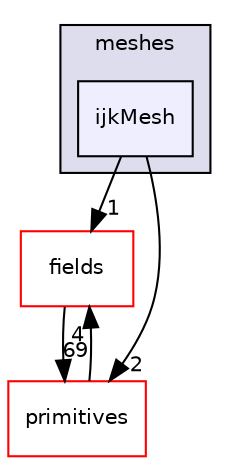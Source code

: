 digraph "src/OpenFOAM/meshes/ijkMesh" {
  bgcolor=transparent;
  compound=true
  node [ fontsize="10", fontname="Helvetica"];
  edge [ labelfontsize="10", labelfontname="Helvetica"];
  subgraph clusterdir_aa2423979fb45fc41c393a5db370ab21 {
    graph [ bgcolor="#ddddee", pencolor="black", label="meshes" fontname="Helvetica", fontsize="10", URL="dir_aa2423979fb45fc41c393a5db370ab21.html"]
  dir_6ab88eefa8b03dfe485fcb6c624a3ffe [shape=box, label="ijkMesh", style="filled", fillcolor="#eeeeff", pencolor="black", URL="dir_6ab88eefa8b03dfe485fcb6c624a3ffe.html"];
  }
  dir_962442b8f989d5529fab5e0f0e4ffb74 [shape=box label="fields" color="red" URL="dir_962442b8f989d5529fab5e0f0e4ffb74.html"];
  dir_3e50f45338116b169052b428016851aa [shape=box label="primitives" color="red" URL="dir_3e50f45338116b169052b428016851aa.html"];
  dir_962442b8f989d5529fab5e0f0e4ffb74->dir_3e50f45338116b169052b428016851aa [headlabel="69", labeldistance=1.5 headhref="dir_002305_002628.html"];
  dir_6ab88eefa8b03dfe485fcb6c624a3ffe->dir_962442b8f989d5529fab5e0f0e4ffb74 [headlabel="1", labeldistance=1.5 headhref="dir_002535_002305.html"];
  dir_6ab88eefa8b03dfe485fcb6c624a3ffe->dir_3e50f45338116b169052b428016851aa [headlabel="2", labeldistance=1.5 headhref="dir_002535_002628.html"];
  dir_3e50f45338116b169052b428016851aa->dir_962442b8f989d5529fab5e0f0e4ffb74 [headlabel="4", labeldistance=1.5 headhref="dir_002628_002305.html"];
}
